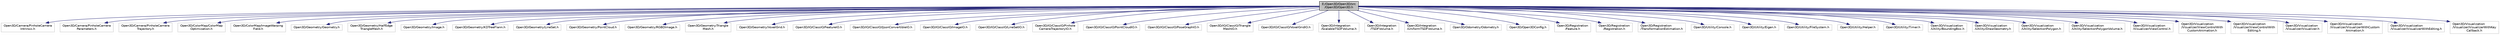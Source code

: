 digraph "E:/Open3D/Open3D/src/Open3D/Open3D.h"
{
 // INTERACTIVE_SVG=YES
 // LATEX_PDF_SIZE
  bgcolor="transparent";
  edge [fontname="Helvetica",fontsize="10",labelfontname="Helvetica",labelfontsize="10"];
  node [fontname="Helvetica",fontsize="10",shape=record];
  Node0 [label="E:/Open3D/Open3D/src\l/Open3D/Open3D.h",height=0.2,width=0.4,color="black", fillcolor="grey75", style="filled", fontcolor="black",tooltip=" "];
  Node0 -> Node1 [color="midnightblue",fontsize="10",style="solid",fontname="Helvetica"];
  Node1 [label="Open3D/Camera/PinholeCamera\lIntrinsic.h",height=0.2,width=0.4,color="grey75",tooltip=" "];
  Node0 -> Node2 [color="midnightblue",fontsize="10",style="solid",fontname="Helvetica"];
  Node2 [label="Open3D/Camera/PinholeCamera\lParameters.h",height=0.2,width=0.4,color="grey75",tooltip=" "];
  Node0 -> Node3 [color="midnightblue",fontsize="10",style="solid",fontname="Helvetica"];
  Node3 [label="Open3D/Camera/PinholeCamera\lTrajectory.h",height=0.2,width=0.4,color="grey75",tooltip=" "];
  Node0 -> Node4 [color="midnightblue",fontsize="10",style="solid",fontname="Helvetica"];
  Node4 [label="Open3D/ColorMap/ColorMap\lOptimization.h",height=0.2,width=0.4,color="grey75",tooltip=" "];
  Node0 -> Node5 [color="midnightblue",fontsize="10",style="solid",fontname="Helvetica"];
  Node5 [label="Open3D/ColorMap/ImageWarping\lField.h",height=0.2,width=0.4,color="grey75",tooltip=" "];
  Node0 -> Node6 [color="midnightblue",fontsize="10",style="solid",fontname="Helvetica"];
  Node6 [label="Open3D/Geometry/Geometry.h",height=0.2,width=0.4,color="grey75",tooltip=" "];
  Node0 -> Node7 [color="midnightblue",fontsize="10",style="solid",fontname="Helvetica"];
  Node7 [label="Open3D/Geometry/HalfEdge\lTriangleMesh.h",height=0.2,width=0.4,color="grey75",tooltip=" "];
  Node0 -> Node8 [color="midnightblue",fontsize="10",style="solid",fontname="Helvetica"];
  Node8 [label="Open3D/Geometry/Image.h",height=0.2,width=0.4,color="grey75",tooltip=" "];
  Node0 -> Node9 [color="midnightblue",fontsize="10",style="solid",fontname="Helvetica"];
  Node9 [label="Open3D/Geometry/KDTreeFlann.h",height=0.2,width=0.4,color="grey75",tooltip=" "];
  Node0 -> Node10 [color="midnightblue",fontsize="10",style="solid",fontname="Helvetica"];
  Node10 [label="Open3D/Geometry/LineSet.h",height=0.2,width=0.4,color="grey75",tooltip=" "];
  Node0 -> Node11 [color="midnightblue",fontsize="10",style="solid",fontname="Helvetica"];
  Node11 [label="Open3D/Geometry/PointCloud.h",height=0.2,width=0.4,color="grey75",tooltip=" "];
  Node0 -> Node12 [color="midnightblue",fontsize="10",style="solid",fontname="Helvetica"];
  Node12 [label="Open3D/Geometry/RGBDImage.h",height=0.2,width=0.4,color="grey75",tooltip=" "];
  Node0 -> Node13 [color="midnightblue",fontsize="10",style="solid",fontname="Helvetica"];
  Node13 [label="Open3D/Geometry/Triangle\lMesh.h",height=0.2,width=0.4,color="grey75",tooltip=" "];
  Node0 -> Node14 [color="midnightblue",fontsize="10",style="solid",fontname="Helvetica"];
  Node14 [label="Open3D/Geometry/VoxelGrid.h",height=0.2,width=0.4,color="grey75",tooltip=" "];
  Node0 -> Node15 [color="midnightblue",fontsize="10",style="solid",fontname="Helvetica"];
  Node15 [label="Open3D/IO/ClassIO/FeatureIO.h",height=0.2,width=0.4,color="grey75",tooltip=" "];
  Node0 -> Node16 [color="midnightblue",fontsize="10",style="solid",fontname="Helvetica"];
  Node16 [label="Open3D/IO/ClassIO/IJsonConvertibleIO.h",height=0.2,width=0.4,color="grey75",tooltip=" "];
  Node0 -> Node17 [color="midnightblue",fontsize="10",style="solid",fontname="Helvetica"];
  Node17 [label="Open3D/IO/ClassIO/ImageIO.h",height=0.2,width=0.4,color="grey75",tooltip=" "];
  Node0 -> Node18 [color="midnightblue",fontsize="10",style="solid",fontname="Helvetica"];
  Node18 [label="Open3D/IO/ClassIO/LineSetIO.h",height=0.2,width=0.4,color="grey75",tooltip=" "];
  Node0 -> Node19 [color="midnightblue",fontsize="10",style="solid",fontname="Helvetica"];
  Node19 [label="Open3D/IO/ClassIO/Pinhole\lCameraTrajectoryIO.h",height=0.2,width=0.4,color="grey75",tooltip=" "];
  Node0 -> Node20 [color="midnightblue",fontsize="10",style="solid",fontname="Helvetica"];
  Node20 [label="Open3D/IO/ClassIO/PointCloudIO.h",height=0.2,width=0.4,color="grey75",tooltip=" "];
  Node0 -> Node21 [color="midnightblue",fontsize="10",style="solid",fontname="Helvetica"];
  Node21 [label="Open3D/IO/ClassIO/PoseGraphIO.h",height=0.2,width=0.4,color="grey75",tooltip=" "];
  Node0 -> Node22 [color="midnightblue",fontsize="10",style="solid",fontname="Helvetica"];
  Node22 [label="Open3D/IO/ClassIO/Triangle\lMeshIO.h",height=0.2,width=0.4,color="grey75",tooltip=" "];
  Node0 -> Node23 [color="midnightblue",fontsize="10",style="solid",fontname="Helvetica"];
  Node23 [label="Open3D/IO/ClassIO/VoxelGridIO.h",height=0.2,width=0.4,color="grey75",tooltip=" "];
  Node0 -> Node24 [color="midnightblue",fontsize="10",style="solid",fontname="Helvetica"];
  Node24 [label="Open3D/Integration\l/ScalableTSDFVolume.h",height=0.2,width=0.4,color="grey75",tooltip=" "];
  Node0 -> Node25 [color="midnightblue",fontsize="10",style="solid",fontname="Helvetica"];
  Node25 [label="Open3D/Integration\l/TSDFVolume.h",height=0.2,width=0.4,color="grey75",tooltip=" "];
  Node0 -> Node26 [color="midnightblue",fontsize="10",style="solid",fontname="Helvetica"];
  Node26 [label="Open3D/Integration\l/UniformTSDFVolume.h",height=0.2,width=0.4,color="grey75",tooltip=" "];
  Node0 -> Node27 [color="midnightblue",fontsize="10",style="solid",fontname="Helvetica"];
  Node27 [label="Open3D/Odometry/Odometry.h",height=0.2,width=0.4,color="grey75",tooltip=" "];
  Node0 -> Node28 [color="midnightblue",fontsize="10",style="solid",fontname="Helvetica"];
  Node28 [label="Open3D/Open3DConfig.h",height=0.2,width=0.4,color="grey75",tooltip=" "];
  Node0 -> Node29 [color="midnightblue",fontsize="10",style="solid",fontname="Helvetica"];
  Node29 [label="Open3D/Registration\l/Feature.h",height=0.2,width=0.4,color="grey75",tooltip=" "];
  Node0 -> Node30 [color="midnightblue",fontsize="10",style="solid",fontname="Helvetica"];
  Node30 [label="Open3D/Registration\l/Registration.h",height=0.2,width=0.4,color="grey75",tooltip=" "];
  Node0 -> Node31 [color="midnightblue",fontsize="10",style="solid",fontname="Helvetica"];
  Node31 [label="Open3D/Registration\l/TransformationEstimation.h",height=0.2,width=0.4,color="grey75",tooltip=" "];
  Node0 -> Node32 [color="midnightblue",fontsize="10",style="solid",fontname="Helvetica"];
  Node32 [label="Open3D/Utility/Console.h",height=0.2,width=0.4,color="grey75",tooltip=" "];
  Node0 -> Node33 [color="midnightblue",fontsize="10",style="solid",fontname="Helvetica"];
  Node33 [label="Open3D/Utility/Eigen.h",height=0.2,width=0.4,color="grey75",tooltip=" "];
  Node0 -> Node34 [color="midnightblue",fontsize="10",style="solid",fontname="Helvetica"];
  Node34 [label="Open3D/Utility/FileSystem.h",height=0.2,width=0.4,color="grey75",tooltip=" "];
  Node0 -> Node35 [color="midnightblue",fontsize="10",style="solid",fontname="Helvetica"];
  Node35 [label="Open3D/Utility/Helper.h",height=0.2,width=0.4,color="grey75",tooltip=" "];
  Node0 -> Node36 [color="midnightblue",fontsize="10",style="solid",fontname="Helvetica"];
  Node36 [label="Open3D/Utility/Timer.h",height=0.2,width=0.4,color="grey75",tooltip=" "];
  Node0 -> Node37 [color="midnightblue",fontsize="10",style="solid",fontname="Helvetica"];
  Node37 [label="Open3D/Visualization\l/Utility/BoundingBox.h",height=0.2,width=0.4,color="grey75",tooltip=" "];
  Node0 -> Node38 [color="midnightblue",fontsize="10",style="solid",fontname="Helvetica"];
  Node38 [label="Open3D/Visualization\l/Utility/DrawGeometry.h",height=0.2,width=0.4,color="grey75",tooltip=" "];
  Node0 -> Node39 [color="midnightblue",fontsize="10",style="solid",fontname="Helvetica"];
  Node39 [label="Open3D/Visualization\l/Utility/SelectionPolygon.h",height=0.2,width=0.4,color="grey75",tooltip=" "];
  Node0 -> Node40 [color="midnightblue",fontsize="10",style="solid",fontname="Helvetica"];
  Node40 [label="Open3D/Visualization\l/Utility/SelectionPolygonVolume.h",height=0.2,width=0.4,color="grey75",tooltip=" "];
  Node0 -> Node41 [color="midnightblue",fontsize="10",style="solid",fontname="Helvetica"];
  Node41 [label="Open3D/Visualization\l/Visualizer/ViewControl.h",height=0.2,width=0.4,color="grey75",tooltip=" "];
  Node0 -> Node42 [color="midnightblue",fontsize="10",style="solid",fontname="Helvetica"];
  Node42 [label="Open3D/Visualization\l/Visualizer/ViewControlWith\lCustomAnimation.h",height=0.2,width=0.4,color="grey75",tooltip=" "];
  Node0 -> Node43 [color="midnightblue",fontsize="10",style="solid",fontname="Helvetica"];
  Node43 [label="Open3D/Visualization\l/Visualizer/ViewControlWith\lEditing.h",height=0.2,width=0.4,color="grey75",tooltip=" "];
  Node0 -> Node44 [color="midnightblue",fontsize="10",style="solid",fontname="Helvetica"];
  Node44 [label="Open3D/Visualization\l/Visualizer/Visualizer.h",height=0.2,width=0.4,color="grey75",tooltip=" "];
  Node0 -> Node45 [color="midnightblue",fontsize="10",style="solid",fontname="Helvetica"];
  Node45 [label="Open3D/Visualization\l/Visualizer/VisualizerWithCustom\lAnimation.h",height=0.2,width=0.4,color="grey75",tooltip=" "];
  Node0 -> Node46 [color="midnightblue",fontsize="10",style="solid",fontname="Helvetica"];
  Node46 [label="Open3D/Visualization\l/Visualizer/VisualizerWithEditing.h",height=0.2,width=0.4,color="grey75",tooltip=" "];
  Node0 -> Node47 [color="midnightblue",fontsize="10",style="solid",fontname="Helvetica"];
  Node47 [label="Open3D/Visualization\l/Visualizer/VisualizerWithKey\lCallback.h",height=0.2,width=0.4,color="grey75",tooltip=" "];
}
